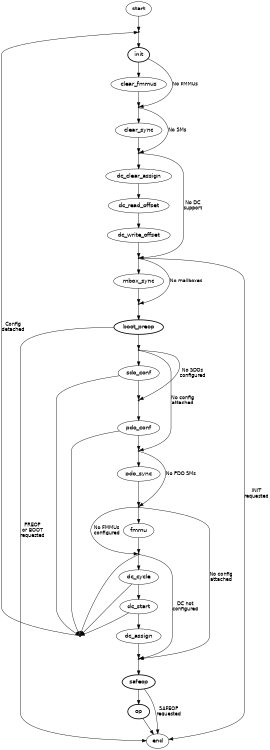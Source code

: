 
/* $Id$ */

digraph slaveconf {
    size="3,5"
    node [fontname="Helvetica"]
    edge [fontname="Helvetica", fontsize="12"]

    start
    start -> enter_init [weight=10]

    enter_init [shape=point, label=""]
    enter_init -> init [weight=10]

    reconfigure [shape=point, label=""]
    reconfigure -> enter_init [label="Config\ndetached"]

    init [style="bold"]
    init -> enter_clear_sync [label="No FMMUs"]
    init -> clear_fmmus [weight=10]

    clear_fmmus
    clear_fmmus -> enter_clear_sync [weight=10]

    enter_clear_sync [shape=point, label=""]
    enter_clear_sync -> enter_dc_clear_assign [label="No SMs"]
    enter_clear_sync -> clear_sync [weight=10]

    clear_sync
    clear_sync -> enter_dc_clear_assign [weight=10]

    enter_dc_clear_assign [shape=point, label=""]
    enter_dc_clear_assign -> enter_mbox_sync [label="No DC\nsupport"]
    enter_dc_clear_assign -> dc_clear_assign [weight=10]

    dc_clear_assign
    dc_clear_assign -> dc_read_offset [weight=10]

    dc_read_offset
    dc_read_offset -> dc_write_offset [weight=10]

    dc_write_offset
    dc_write_offset -> enter_mbox_sync [weight=10]

    enter_mbox_sync [shape=point, label=""]
    enter_mbox_sync -> end [label="INIT\nrequested"]
    enter_mbox_sync -> enter_boot_preop [label="No mailboxes"]
    enter_mbox_sync -> mbox_sync [weight=10]

    mbox_sync
    mbox_sync -> enter_boot_preop [weight=10]

    enter_boot_preop [shape=point, label=""]
    enter_boot_preop -> boot_preop [weight=10]

    boot_preop [style="bold"]
    boot_preop -> end [label="PREOP\nor BOOT\nrequested"]
    boot_preop -> enter_sdo_conf [weight=10]

    enter_sdo_conf [shape=point, label=""]
    enter_sdo_conf -> enter_pdo_sync [label="No config\nattached"]
    enter_sdo_conf -> enter_pdo_conf [label="No SDOs\nconfigured"]
    enter_sdo_conf -> sdo_conf [weight=10]

    sdo_conf
    sdo_conf -> reconfigure
    sdo_conf -> enter_pdo_conf [weight=10]

    enter_pdo_conf [shape=point, label=""]
    enter_pdo_conf -> pdo_conf [weight=10]

    pdo_conf
    pdo_conf -> reconfigure
    pdo_conf -> enter_pdo_sync [weight=10]

    enter_pdo_sync [shape=point, label=""]
    enter_pdo_sync -> enter_fmmu [label="No PDO SMs"]
    enter_pdo_sync -> pdo_sync [weight=10]

    pdo_sync
    pdo_sync -> enter_fmmu [weight=10]

    enter_fmmu [shape=point,label=""]
    enter_fmmu -> enter_safeop [label="No config\nattached"]
    enter_fmmu -> enter_dc_cycle [label="No FMMUs\nconfigured"]
    enter_fmmu -> fmmu [weight=10]

    fmmu
    fmmu -> enter_dc_cycle [weight=10]

    enter_dc_cycle [shape=point,label=""]
    enter_dc_cycle -> reconfigure
    enter_dc_cycle -> dc_cycle [weight=10]
    enter_dc_cycle -> enter_safeop [label="DC not\nconfigured"]

    dc_cycle
    dc_cycle -> reconfigure
    dc_cycle -> dc_start [weight=10]

    dc_start
    dc_start -> reconfigure
    dc_start -> dc_assign [weight=10]

    dc_assign
    dc_assign -> enter_safeop [weight=10]

    enter_safeop [shape=point,label=""]
    enter_safeop -> safeop [weight=10]

    safeop [style="bold"]
    safeop -> end [label="SAFEOP\nrequested"]
    safeop -> op [weight=10]

    op [style="bold"]
    op -> end

    end
}
